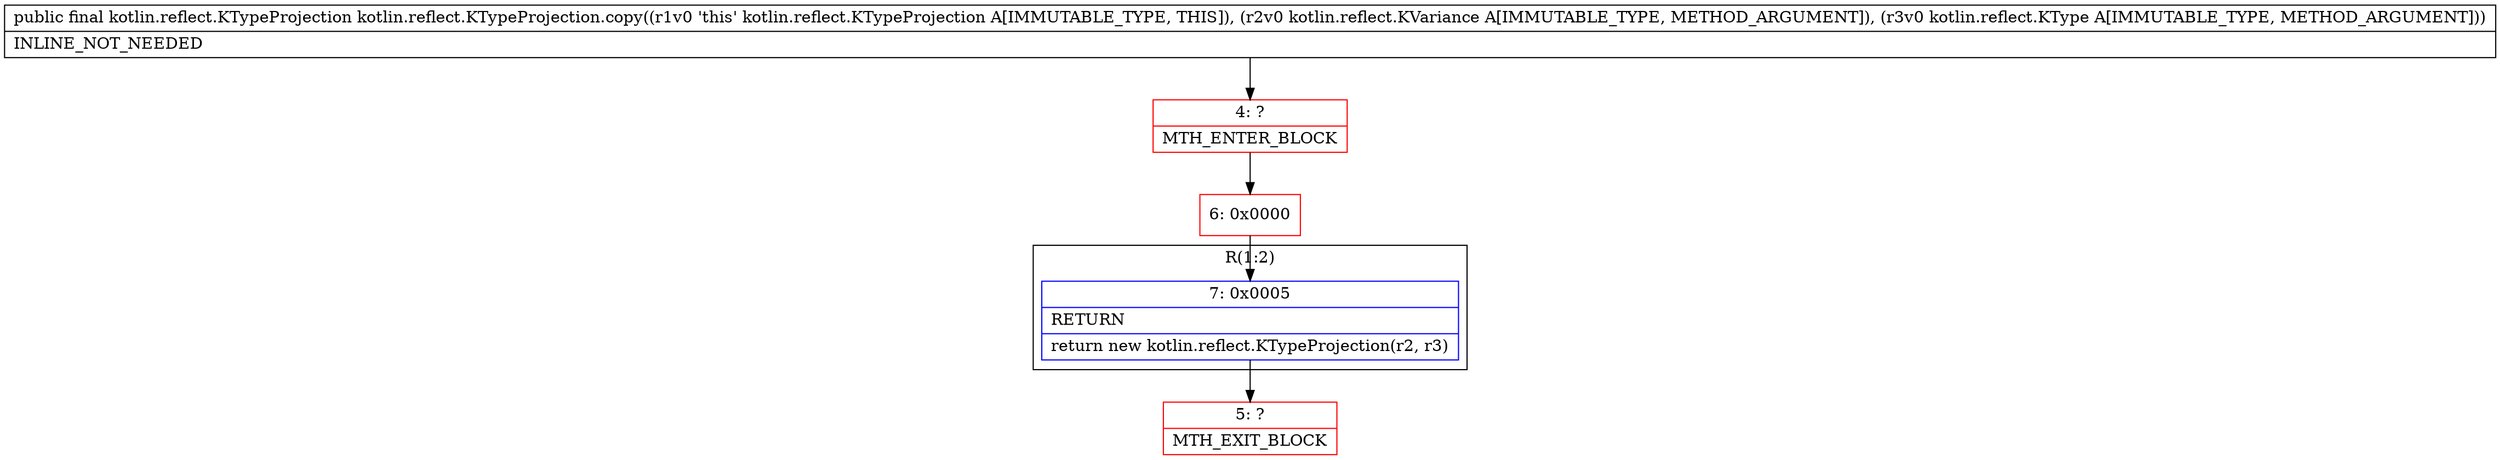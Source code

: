 digraph "CFG forkotlin.reflect.KTypeProjection.copy(Lkotlin\/reflect\/KVariance;Lkotlin\/reflect\/KType;)Lkotlin\/reflect\/KTypeProjection;" {
subgraph cluster_Region_33700895 {
label = "R(1:2)";
node [shape=record,color=blue];
Node_7 [shape=record,label="{7\:\ 0x0005|RETURN\l|return new kotlin.reflect.KTypeProjection(r2, r3)\l}"];
}
Node_4 [shape=record,color=red,label="{4\:\ ?|MTH_ENTER_BLOCK\l}"];
Node_6 [shape=record,color=red,label="{6\:\ 0x0000}"];
Node_5 [shape=record,color=red,label="{5\:\ ?|MTH_EXIT_BLOCK\l}"];
MethodNode[shape=record,label="{public final kotlin.reflect.KTypeProjection kotlin.reflect.KTypeProjection.copy((r1v0 'this' kotlin.reflect.KTypeProjection A[IMMUTABLE_TYPE, THIS]), (r2v0 kotlin.reflect.KVariance A[IMMUTABLE_TYPE, METHOD_ARGUMENT]), (r3v0 kotlin.reflect.KType A[IMMUTABLE_TYPE, METHOD_ARGUMENT]))  | INLINE_NOT_NEEDED\l}"];
MethodNode -> Node_4;Node_7 -> Node_5;
Node_4 -> Node_6;
Node_6 -> Node_7;
}

